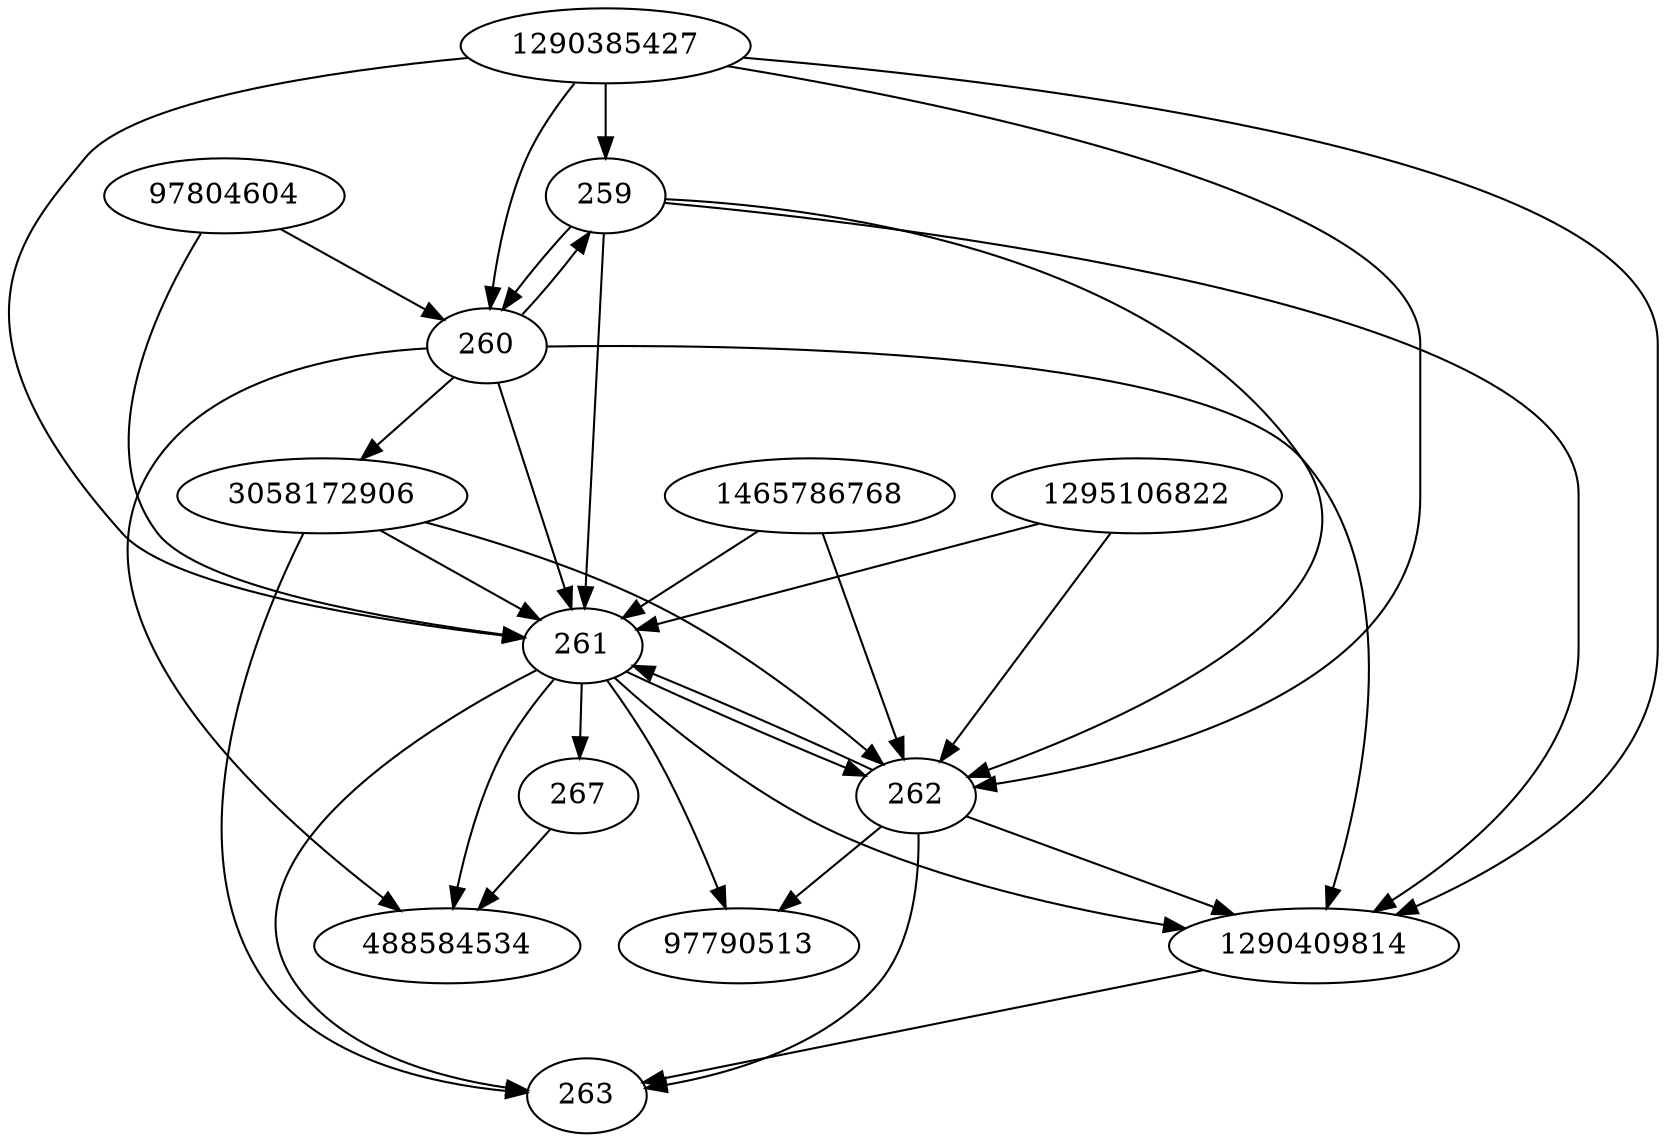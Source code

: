 strict digraph  {
259;
260;
261;
1295106822;
263;
262;
3058172906;
267;
1465786768;
97790513;
1290385427;
488584534;
1290409814;
97804604;
259 -> 260;
259 -> 1290409814;
259 -> 261;
259 -> 262;
260 -> 3058172906;
260 -> 261;
260 -> 488584534;
260 -> 1290409814;
260 -> 259;
261 -> 262;
261 -> 267;
261 -> 97790513;
261 -> 488584534;
261 -> 1290409814;
261 -> 263;
1295106822 -> 261;
1295106822 -> 262;
262 -> 97790513;
262 -> 261;
262 -> 1290409814;
262 -> 263;
3058172906 -> 261;
3058172906 -> 262;
3058172906 -> 263;
267 -> 488584534;
1465786768 -> 261;
1465786768 -> 262;
1290385427 -> 1290409814;
1290385427 -> 259;
1290385427 -> 260;
1290385427 -> 261;
1290385427 -> 262;
1290409814 -> 263;
97804604 -> 261;
97804604 -> 260;
}
